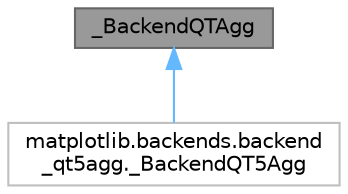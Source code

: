 digraph "_BackendQTAgg"
{
 // LATEX_PDF_SIZE
  bgcolor="transparent";
  edge [fontname=Helvetica,fontsize=10,labelfontname=Helvetica,labelfontsize=10];
  node [fontname=Helvetica,fontsize=10,shape=box,height=0.2,width=0.4];
  Node1 [id="Node000001",label="_BackendQTAgg",height=0.2,width=0.4,color="gray40", fillcolor="grey60", style="filled", fontcolor="black",tooltip=" "];
  Node1 -> Node2 [id="edge1_Node000001_Node000002",dir="back",color="steelblue1",style="solid",tooltip=" "];
  Node2 [id="Node000002",label="matplotlib.backends.backend\l_qt5agg._BackendQT5Agg",height=0.2,width=0.4,color="grey75", fillcolor="white", style="filled",URL="$d4/d59/classmatplotlib_1_1backends_1_1backend__qt5agg_1_1__BackendQT5Agg.html",tooltip=" "];
}
